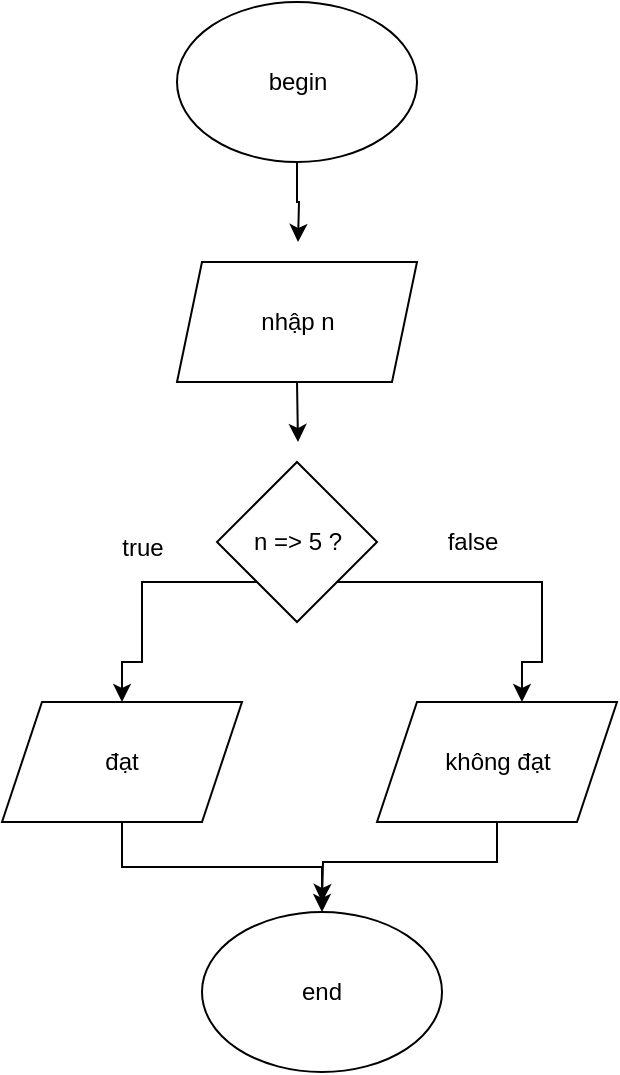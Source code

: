 <mxfile version="25.0.3">
  <diagram name="Trang-1" id="wHCXTxOX28G125Q4SG9T">
    <mxGraphModel dx="954" dy="647" grid="1" gridSize="10" guides="1" tooltips="1" connect="1" arrows="1" fold="1" page="1" pageScale="1" pageWidth="827" pageHeight="1169" math="0" shadow="0">
      <root>
        <mxCell id="0" />
        <mxCell id="1" parent="0" />
        <mxCell id="5H44cNNyPtTebJvEYgaW-11" style="edgeStyle=orthogonalEdgeStyle;rounded=0;orthogonalLoop=1;jettySize=auto;html=1;exitX=0.5;exitY=1;exitDx=0;exitDy=0;" edge="1" parent="1" source="5H44cNNyPtTebJvEYgaW-1">
          <mxGeometry relative="1" as="geometry">
            <mxPoint x="368" y="170" as="targetPoint" />
          </mxGeometry>
        </mxCell>
        <mxCell id="5H44cNNyPtTebJvEYgaW-1" value="begin" style="ellipse;whiteSpace=wrap;html=1;" vertex="1" parent="1">
          <mxGeometry x="307.5" y="50" width="120" height="80" as="geometry" />
        </mxCell>
        <mxCell id="5H44cNNyPtTebJvEYgaW-12" style="edgeStyle=orthogonalEdgeStyle;rounded=0;orthogonalLoop=1;jettySize=auto;html=1;exitX=0.5;exitY=1;exitDx=0;exitDy=0;" edge="1" parent="1" source="5H44cNNyPtTebJvEYgaW-8">
          <mxGeometry relative="1" as="geometry">
            <mxPoint x="368" y="270" as="targetPoint" />
          </mxGeometry>
        </mxCell>
        <mxCell id="5H44cNNyPtTebJvEYgaW-8" value="&lt;div&gt;nhập n&lt;/div&gt;" style="shape=parallelogram;perimeter=parallelogramPerimeter;whiteSpace=wrap;html=1;fixedSize=1;size=12.5;" vertex="1" parent="1">
          <mxGeometry x="307.5" y="180" width="120" height="60" as="geometry" />
        </mxCell>
        <mxCell id="5H44cNNyPtTebJvEYgaW-17" value="end" style="ellipse;whiteSpace=wrap;html=1;" vertex="1" parent="1">
          <mxGeometry x="320" y="505" width="120" height="80" as="geometry" />
        </mxCell>
        <mxCell id="5H44cNNyPtTebJvEYgaW-28" style="edgeStyle=orthogonalEdgeStyle;rounded=0;orthogonalLoop=1;jettySize=auto;html=1;exitX=0;exitY=1;exitDx=0;exitDy=0;entryX=0.5;entryY=0;entryDx=0;entryDy=0;" edge="1" parent="1" source="5H44cNNyPtTebJvEYgaW-25" target="5H44cNNyPtTebJvEYgaW-26">
          <mxGeometry relative="1" as="geometry">
            <Array as="points">
              <mxPoint x="290" y="340" />
              <mxPoint x="290" y="380" />
              <mxPoint x="280" y="380" />
            </Array>
          </mxGeometry>
        </mxCell>
        <mxCell id="5H44cNNyPtTebJvEYgaW-25" value="n =&amp;gt; 5 ?" style="rhombus;whiteSpace=wrap;html=1;" vertex="1" parent="1">
          <mxGeometry x="327.5" y="280" width="80" height="80" as="geometry" />
        </mxCell>
        <mxCell id="5H44cNNyPtTebJvEYgaW-32" style="edgeStyle=orthogonalEdgeStyle;rounded=0;orthogonalLoop=1;jettySize=auto;html=1;exitX=0.5;exitY=1;exitDx=0;exitDy=0;entryX=0.5;entryY=0;entryDx=0;entryDy=0;" edge="1" parent="1" source="5H44cNNyPtTebJvEYgaW-26" target="5H44cNNyPtTebJvEYgaW-17">
          <mxGeometry relative="1" as="geometry" />
        </mxCell>
        <mxCell id="5H44cNNyPtTebJvEYgaW-26" value="đạt" style="shape=parallelogram;perimeter=parallelogramPerimeter;whiteSpace=wrap;html=1;fixedSize=1;" vertex="1" parent="1">
          <mxGeometry x="220" y="400" width="120" height="60" as="geometry" />
        </mxCell>
        <mxCell id="5H44cNNyPtTebJvEYgaW-33" style="edgeStyle=orthogonalEdgeStyle;rounded=0;orthogonalLoop=1;jettySize=auto;html=1;exitX=0.5;exitY=1;exitDx=0;exitDy=0;" edge="1" parent="1" source="5H44cNNyPtTebJvEYgaW-27">
          <mxGeometry relative="1" as="geometry">
            <mxPoint x="380" y="500" as="targetPoint" />
          </mxGeometry>
        </mxCell>
        <mxCell id="5H44cNNyPtTebJvEYgaW-27" value="không đạt" style="shape=parallelogram;perimeter=parallelogramPerimeter;whiteSpace=wrap;html=1;fixedSize=1;" vertex="1" parent="1">
          <mxGeometry x="407.5" y="400" width="120" height="60" as="geometry" />
        </mxCell>
        <mxCell id="5H44cNNyPtTebJvEYgaW-29" style="edgeStyle=orthogonalEdgeStyle;rounded=0;orthogonalLoop=1;jettySize=auto;html=1;exitX=1;exitY=1;exitDx=0;exitDy=0;entryX=0.604;entryY=0;entryDx=0;entryDy=0;entryPerimeter=0;" edge="1" parent="1" source="5H44cNNyPtTebJvEYgaW-25" target="5H44cNNyPtTebJvEYgaW-27">
          <mxGeometry relative="1" as="geometry">
            <Array as="points">
              <mxPoint x="490" y="340" />
              <mxPoint x="490" y="380" />
              <mxPoint x="480" y="380" />
            </Array>
          </mxGeometry>
        </mxCell>
        <mxCell id="5H44cNNyPtTebJvEYgaW-30" value="false" style="text;html=1;align=center;verticalAlign=middle;resizable=0;points=[];autosize=1;strokeColor=none;fillColor=none;" vertex="1" parent="1">
          <mxGeometry x="430" y="305" width="50" height="30" as="geometry" />
        </mxCell>
        <mxCell id="5H44cNNyPtTebJvEYgaW-31" value="true" style="text;html=1;align=center;verticalAlign=middle;resizable=0;points=[];autosize=1;strokeColor=none;fillColor=none;" vertex="1" parent="1">
          <mxGeometry x="270" y="308" width="40" height="30" as="geometry" />
        </mxCell>
      </root>
    </mxGraphModel>
  </diagram>
</mxfile>
